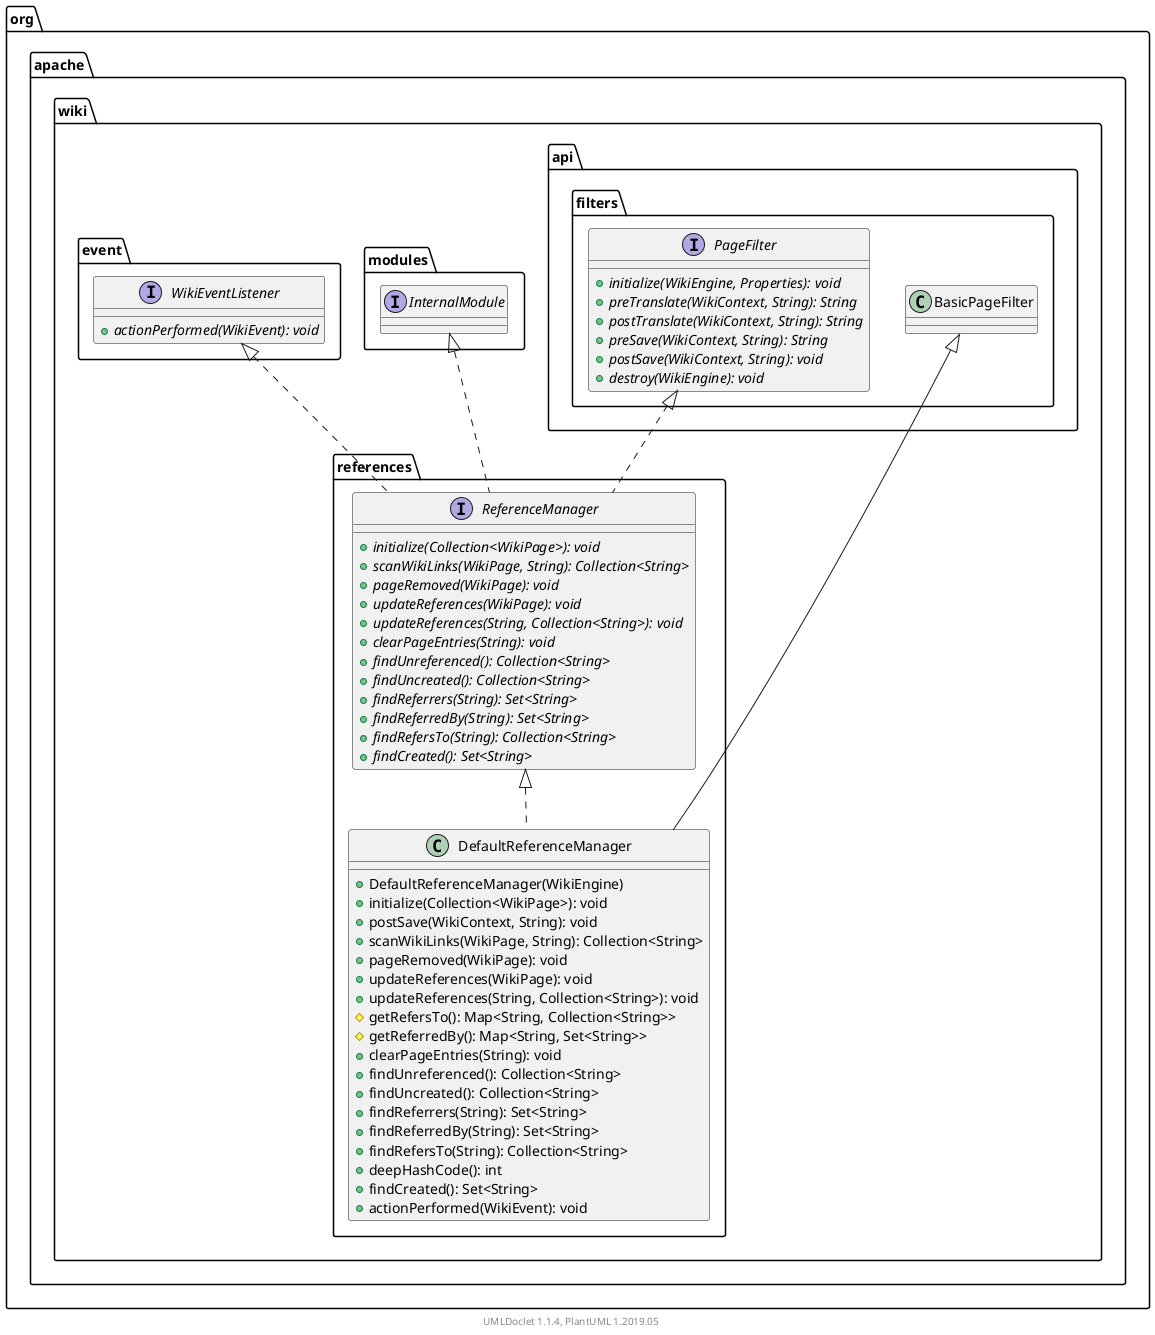 @startuml

    namespace org.apache.wiki.references {

        interface ReferenceManager [[ReferenceManager.html]] {
            {abstract} +initialize(Collection<WikiPage>): void
            {abstract} +scanWikiLinks(WikiPage, String): Collection<String>
            {abstract} +pageRemoved(WikiPage): void
            {abstract} +updateReferences(WikiPage): void
            {abstract} +updateReferences(String, Collection<String>): void
            {abstract} +clearPageEntries(String): void
            {abstract} +findUnreferenced(): Collection<String>
            {abstract} +findUncreated(): Collection<String>
            {abstract} +findReferrers(String): Set<String>
            {abstract} +findReferredBy(String): Set<String>
            {abstract} +findRefersTo(String): Collection<String>
            {abstract} +findCreated(): Set<String>
        }

        class DefaultReferenceManager [[DefaultReferenceManager.html]] {
            +DefaultReferenceManager(WikiEngine)
            +initialize(Collection<WikiPage>): void
            +postSave(WikiContext, String): void
            +scanWikiLinks(WikiPage, String): Collection<String>
            +pageRemoved(WikiPage): void
            +updateReferences(WikiPage): void
            +updateReferences(String, Collection<String>): void
            #getRefersTo(): Map<String, Collection<String>>
            #getReferredBy(): Map<String, Set<String>>
            +clearPageEntries(String): void
            +findUnreferenced(): Collection<String>
            +findUncreated(): Collection<String>
            +findReferrers(String): Set<String>
            +findReferredBy(String): Set<String>
            +findRefersTo(String): Collection<String>
            +deepHashCode(): int
            +findCreated(): Set<String>
            +actionPerformed(WikiEvent): void
        }

        interface org.apache.wiki.api.filters.PageFilter {
            {abstract} +initialize(WikiEngine, Properties): void
            {abstract} +preTranslate(WikiContext, String): String
            {abstract} +postTranslate(WikiContext, String): String
            {abstract} +preSave(WikiContext, String): String
            {abstract} +postSave(WikiContext, String): void
            {abstract} +destroy(WikiEngine): void
        }
        org.apache.wiki.api.filters.PageFilter <|.. ReferenceManager

        interface org.apache.wiki.modules.InternalModule
        org.apache.wiki.modules.InternalModule <|.. ReferenceManager

        interface org.apache.wiki.event.WikiEventListener {
            {abstract} +actionPerformed(WikiEvent): void
        }
        org.apache.wiki.event.WikiEventListener <|.. ReferenceManager

        class org.apache.wiki.api.filters.BasicPageFilter
        org.apache.wiki.api.filters.BasicPageFilter <|-- DefaultReferenceManager

        ReferenceManager <|.. DefaultReferenceManager

    }


    center footer UMLDoclet 1.1.4, PlantUML 1.2019.05
@enduml
